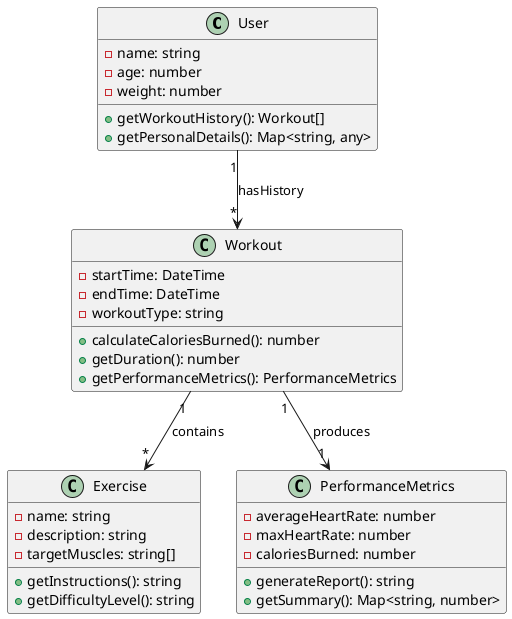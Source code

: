 ```plantuml
@startuml
    class User {
        - name: string
        - age: number
        - weight: number
        + getWorkoutHistory(): Workout[]
        + getPersonalDetails(): Map<string, any>
    }

    class Workout {
        - startTime: DateTime
        - endTime: DateTime
        - workoutType: string
        + calculateCaloriesBurned(): number
        + getDuration(): number
        + getPerformanceMetrics(): PerformanceMetrics
    }

    class Exercise {
        - name: string
        - description: string
        - targetMuscles: string[]
        + getInstructions(): string
        + getDifficultyLevel(): string
    }

    class PerformanceMetrics {
        - averageHeartRate: number
        - maxHeartRate: number
        - caloriesBurned: number
        + generateReport(): string
        + getSummary(): Map<string, number>
    }

    User "1" --> "*" Workout : hasHistory
    Workout "1" --> "*" Exercise : contains
    Workout "1" --> "1" PerformanceMetrics : produces
@enduml
